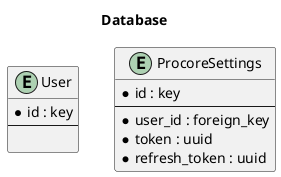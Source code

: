 @startuml
title Database

entity User {
    * id : key
    ---
    
}

entity ProcoreSettings {
    * id : key
    ---
    * user_id : foreign_key
    * token : uuid
    * refresh_token : uuid
}


@enduml